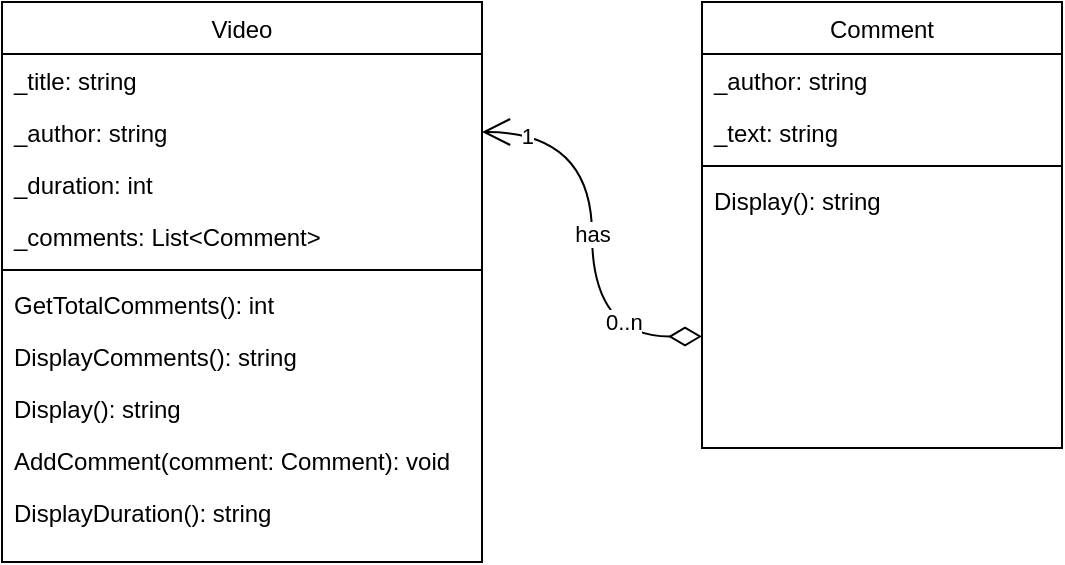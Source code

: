 <mxfile version="24.8.2" pages="2">
  <diagram id="C5RBs43oDa-KdzZeNtuy" name="Foundation-1-Abstraction-YoutubeVideos">
    <mxGraphModel dx="1195" dy="643" grid="1" gridSize="10" guides="1" tooltips="1" connect="1" arrows="1" fold="1" page="1" pageScale="1" pageWidth="827" pageHeight="1169" math="0" shadow="0">
      <root>
        <mxCell id="WIyWlLk6GJQsqaUBKTNV-0" />
        <mxCell id="WIyWlLk6GJQsqaUBKTNV-1" parent="WIyWlLk6GJQsqaUBKTNV-0" />
        <mxCell id="I0n2XorUc1BIHomMszHZ-9" value="Video" style="swimlane;fontStyle=0;align=center;verticalAlign=top;childLayout=stackLayout;horizontal=1;startSize=26;horizontalStack=0;resizeParent=1;resizeLast=0;collapsible=1;marginBottom=0;rounded=0;shadow=0;strokeWidth=1;" parent="WIyWlLk6GJQsqaUBKTNV-1" vertex="1">
          <mxGeometry x="90" y="470" width="240" height="280" as="geometry">
            <mxRectangle x="90" y="477" width="160" height="26" as="alternateBounds" />
          </mxGeometry>
        </mxCell>
        <mxCell id="I0n2XorUc1BIHomMszHZ-10" value="_title: string" style="text;align=left;verticalAlign=top;spacingLeft=4;spacingRight=4;overflow=hidden;rotatable=0;points=[[0,0.5],[1,0.5]];portConstraint=eastwest;" parent="I0n2XorUc1BIHomMszHZ-9" vertex="1">
          <mxGeometry y="26" width="240" height="26" as="geometry" />
        </mxCell>
        <mxCell id="I0n2XorUc1BIHomMszHZ-11" value="_author: string" style="text;align=left;verticalAlign=top;spacingLeft=4;spacingRight=4;overflow=hidden;rotatable=0;points=[[0,0.5],[1,0.5]];portConstraint=eastwest;rounded=0;shadow=0;html=0;" parent="I0n2XorUc1BIHomMszHZ-9" vertex="1">
          <mxGeometry y="52" width="240" height="26" as="geometry" />
        </mxCell>
        <mxCell id="I0n2XorUc1BIHomMszHZ-12" value="_duration: int" style="text;align=left;verticalAlign=top;spacingLeft=4;spacingRight=4;overflow=hidden;rotatable=0;points=[[0,0.5],[1,0.5]];portConstraint=eastwest;rounded=0;shadow=0;html=0;" parent="I0n2XorUc1BIHomMszHZ-9" vertex="1">
          <mxGeometry y="78" width="240" height="26" as="geometry" />
        </mxCell>
        <mxCell id="I0n2XorUc1BIHomMszHZ-13" value="_comments: List&lt;Comment&gt;" style="text;align=left;verticalAlign=top;spacingLeft=4;spacingRight=4;overflow=hidden;rotatable=0;points=[[0,0.5],[1,0.5]];portConstraint=eastwest;rounded=0;shadow=0;html=0;" parent="I0n2XorUc1BIHomMszHZ-9" vertex="1">
          <mxGeometry y="104" width="240" height="26" as="geometry" />
        </mxCell>
        <mxCell id="I0n2XorUc1BIHomMszHZ-15" value="" style="line;html=1;strokeWidth=1;align=left;verticalAlign=middle;spacingTop=-1;spacingLeft=3;spacingRight=3;rotatable=0;labelPosition=right;points=[];portConstraint=eastwest;" parent="I0n2XorUc1BIHomMszHZ-9" vertex="1">
          <mxGeometry y="130" width="240" height="8" as="geometry" />
        </mxCell>
        <mxCell id="I0n2XorUc1BIHomMszHZ-16" value="GetTotalComments(): int" style="text;align=left;verticalAlign=top;spacingLeft=4;spacingRight=4;overflow=hidden;rotatable=0;points=[[0,0.5],[1,0.5]];portConstraint=eastwest;" parent="I0n2XorUc1BIHomMszHZ-9" vertex="1">
          <mxGeometry y="138" width="240" height="26" as="geometry" />
        </mxCell>
        <mxCell id="I0n2XorUc1BIHomMszHZ-27" value="DisplayComments(): string" style="text;align=left;verticalAlign=top;spacingLeft=4;spacingRight=4;overflow=hidden;rotatable=0;points=[[0,0.5],[1,0.5]];portConstraint=eastwest;" parent="I0n2XorUc1BIHomMszHZ-9" vertex="1">
          <mxGeometry y="164" width="240" height="26" as="geometry" />
        </mxCell>
        <mxCell id="I0n2XorUc1BIHomMszHZ-29" value="Display(): string" style="text;align=left;verticalAlign=top;spacingLeft=4;spacingRight=4;overflow=hidden;rotatable=0;points=[[0,0.5],[1,0.5]];portConstraint=eastwest;" parent="I0n2XorUc1BIHomMszHZ-9" vertex="1">
          <mxGeometry y="190" width="240" height="26" as="geometry" />
        </mxCell>
        <mxCell id="I0n2XorUc1BIHomMszHZ-30" value="AddComment(comment: Comment): void" style="text;align=left;verticalAlign=top;spacingLeft=4;spacingRight=4;overflow=hidden;rotatable=0;points=[[0,0.5],[1,0.5]];portConstraint=eastwest;" parent="I0n2XorUc1BIHomMszHZ-9" vertex="1">
          <mxGeometry y="216" width="240" height="26" as="geometry" />
        </mxCell>
        <mxCell id="I0n2XorUc1BIHomMszHZ-31" value="DisplayDuration(): string" style="text;align=left;verticalAlign=top;spacingLeft=4;spacingRight=4;overflow=hidden;rotatable=0;points=[[0,0.5],[1,0.5]];portConstraint=eastwest;" parent="I0n2XorUc1BIHomMszHZ-9" vertex="1">
          <mxGeometry y="242" width="240" height="26" as="geometry" />
        </mxCell>
        <mxCell id="I0n2XorUc1BIHomMszHZ-19" value="Comment" style="swimlane;fontStyle=0;align=center;verticalAlign=top;childLayout=stackLayout;horizontal=1;startSize=26;horizontalStack=0;resizeParent=1;resizeLast=0;collapsible=1;marginBottom=0;rounded=0;shadow=0;strokeWidth=1;" parent="WIyWlLk6GJQsqaUBKTNV-1" vertex="1">
          <mxGeometry x="440" y="470" width="180" height="223" as="geometry">
            <mxRectangle x="550" y="140" width="160" height="26" as="alternateBounds" />
          </mxGeometry>
        </mxCell>
        <mxCell id="I0n2XorUc1BIHomMszHZ-21" value="_author: string" style="text;align=left;verticalAlign=top;spacingLeft=4;spacingRight=4;overflow=hidden;rotatable=0;points=[[0,0.5],[1,0.5]];portConstraint=eastwest;rounded=0;shadow=0;html=0;" parent="I0n2XorUc1BIHomMszHZ-19" vertex="1">
          <mxGeometry y="26" width="180" height="26" as="geometry" />
        </mxCell>
        <mxCell id="I0n2XorUc1BIHomMszHZ-22" value="_text: string" style="text;align=left;verticalAlign=top;spacingLeft=4;spacingRight=4;overflow=hidden;rotatable=0;points=[[0,0.5],[1,0.5]];portConstraint=eastwest;rounded=0;shadow=0;html=0;" parent="I0n2XorUc1BIHomMszHZ-19" vertex="1">
          <mxGeometry y="52" width="180" height="26" as="geometry" />
        </mxCell>
        <mxCell id="I0n2XorUc1BIHomMszHZ-24" value="" style="line;html=1;strokeWidth=1;align=left;verticalAlign=middle;spacingTop=-1;spacingLeft=3;spacingRight=3;rotatable=0;labelPosition=right;points=[];portConstraint=eastwest;" parent="I0n2XorUc1BIHomMszHZ-19" vertex="1">
          <mxGeometry y="78" width="180" height="8" as="geometry" />
        </mxCell>
        <mxCell id="I0n2XorUc1BIHomMszHZ-28" value="Display(): string" style="text;align=left;verticalAlign=top;spacingLeft=4;spacingRight=4;overflow=hidden;rotatable=0;points=[[0,0.5],[1,0.5]];portConstraint=eastwest;" parent="I0n2XorUc1BIHomMszHZ-19" vertex="1">
          <mxGeometry y="86" width="180" height="26" as="geometry" />
        </mxCell>
        <mxCell id="fMLgGHL5KoC-L9a8D2_Y-0" value="has" style="endArrow=open;html=1;endSize=12;startArrow=diamondThin;startSize=14;startFill=0;edgeStyle=orthogonalEdgeStyle;rounded=0;entryX=1;entryY=0.5;entryDx=0;entryDy=0;exitX=0;exitY=0.75;exitDx=0;exitDy=0;curved=1;" edge="1" parent="WIyWlLk6GJQsqaUBKTNV-1" source="I0n2XorUc1BIHomMszHZ-19" target="I0n2XorUc1BIHomMszHZ-11">
          <mxGeometry relative="1" as="geometry">
            <mxPoint x="360" y="600" as="sourcePoint" />
            <mxPoint x="520" y="600" as="targetPoint" />
          </mxGeometry>
        </mxCell>
        <mxCell id="fMLgGHL5KoC-L9a8D2_Y-1" value="0..n" style="edgeLabel;resizable=0;html=1;align=left;verticalAlign=top;" connectable="0" vertex="1" parent="fMLgGHL5KoC-L9a8D2_Y-0">
          <mxGeometry x="-1" relative="1" as="geometry">
            <mxPoint x="-50" y="-20" as="offset" />
          </mxGeometry>
        </mxCell>
        <mxCell id="fMLgGHL5KoC-L9a8D2_Y-2" value="1" style="edgeLabel;resizable=0;html=1;align=right;verticalAlign=top;" connectable="0" vertex="1" parent="fMLgGHL5KoC-L9a8D2_Y-0">
          <mxGeometry x="1" relative="1" as="geometry">
            <mxPoint x="27" y="-11" as="offset" />
          </mxGeometry>
        </mxCell>
      </root>
    </mxGraphModel>
  </diagram>
  <diagram id="MlUfs3jOdOHmE_-8-LRO" name="Foundation-2-Encapsulation-ProductOrdering">
    <mxGraphModel dx="1195" dy="643" grid="1" gridSize="10" guides="1" tooltips="1" connect="1" arrows="1" fold="1" page="1" pageScale="1" pageWidth="827" pageHeight="1169" math="0" shadow="0">
      <root>
        <mxCell id="0" />
        <mxCell id="1" parent="0" />
        <mxCell id="Zm_FDfbiMGHqyERsivsD-1" value="Product" style="swimlane;fontStyle=0;align=center;verticalAlign=top;childLayout=stackLayout;horizontal=1;startSize=26;horizontalStack=0;resizeParent=1;resizeLast=0;collapsible=1;marginBottom=0;rounded=0;shadow=0;strokeWidth=1;" vertex="1" parent="1">
          <mxGeometry x="80" y="160" width="160" height="190" as="geometry">
            <mxRectangle x="90" y="477" width="160" height="26" as="alternateBounds" />
          </mxGeometry>
        </mxCell>
        <mxCell id="Zm_FDfbiMGHqyERsivsD-2" value="_id: string" style="text;align=left;verticalAlign=top;spacingLeft=4;spacingRight=4;overflow=hidden;rotatable=0;points=[[0,0.5],[1,0.5]];portConstraint=eastwest;" vertex="1" parent="Zm_FDfbiMGHqyERsivsD-1">
          <mxGeometry y="26" width="160" height="26" as="geometry" />
        </mxCell>
        <mxCell id="43fX6ty83oQRE7cbnn4Y-1" value="_name: string" style="text;align=left;verticalAlign=top;spacingLeft=4;spacingRight=4;overflow=hidden;rotatable=0;points=[[0,0.5],[1,0.5]];portConstraint=eastwest;rounded=0;shadow=0;html=0;" vertex="1" parent="Zm_FDfbiMGHqyERsivsD-1">
          <mxGeometry y="52" width="160" height="26" as="geometry" />
        </mxCell>
        <mxCell id="Zm_FDfbiMGHqyERsivsD-3" value="_price: double" style="text;align=left;verticalAlign=top;spacingLeft=4;spacingRight=4;overflow=hidden;rotatable=0;points=[[0,0.5],[1,0.5]];portConstraint=eastwest;rounded=0;shadow=0;html=0;" vertex="1" parent="Zm_FDfbiMGHqyERsivsD-1">
          <mxGeometry y="78" width="160" height="26" as="geometry" />
        </mxCell>
        <mxCell id="Zm_FDfbiMGHqyERsivsD-4" value="_quantity: int" style="text;align=left;verticalAlign=top;spacingLeft=4;spacingRight=4;overflow=hidden;rotatable=0;points=[[0,0.5],[1,0.5]];portConstraint=eastwest;rounded=0;shadow=0;html=0;" vertex="1" parent="Zm_FDfbiMGHqyERsivsD-1">
          <mxGeometry y="104" width="160" height="26" as="geometry" />
        </mxCell>
        <mxCell id="Zm_FDfbiMGHqyERsivsD-6" value="" style="line;html=1;strokeWidth=1;align=left;verticalAlign=middle;spacingTop=-1;spacingLeft=3;spacingRight=3;rotatable=0;labelPosition=right;points=[];portConstraint=eastwest;" vertex="1" parent="Zm_FDfbiMGHqyERsivsD-1">
          <mxGeometry y="130" width="160" height="8" as="geometry" />
        </mxCell>
        <mxCell id="Zm_FDfbiMGHqyERsivsD-7" value="CalculateTotal(): double" style="text;align=left;verticalAlign=top;spacingLeft=4;spacingRight=4;overflow=hidden;rotatable=0;points=[[0,0.5],[1,0.5]];portConstraint=eastwest;" vertex="1" parent="Zm_FDfbiMGHqyERsivsD-1">
          <mxGeometry y="138" width="160" height="26" as="geometry" />
        </mxCell>
        <mxCell id="Zm_FDfbiMGHqyERsivsD-9" value="Display(): string" style="text;align=left;verticalAlign=top;spacingLeft=4;spacingRight=4;overflow=hidden;rotatable=0;points=[[0,0.5],[1,0.5]];portConstraint=eastwest;" vertex="1" parent="Zm_FDfbiMGHqyERsivsD-1">
          <mxGeometry y="164" width="160" height="26" as="geometry" />
        </mxCell>
        <mxCell id="Zm_FDfbiMGHqyERsivsD-12" value="Customer" style="swimlane;fontStyle=0;align=center;verticalAlign=top;childLayout=stackLayout;horizontal=1;startSize=26;horizontalStack=0;resizeParent=1;resizeLast=0;collapsible=1;marginBottom=0;rounded=0;shadow=0;strokeWidth=1;" vertex="1" parent="1">
          <mxGeometry x="280" y="160" width="150" height="177" as="geometry">
            <mxRectangle x="550" y="140" width="160" height="26" as="alternateBounds" />
          </mxGeometry>
        </mxCell>
        <mxCell id="Zm_FDfbiMGHqyERsivsD-13" value="_name: string" style="text;align=left;verticalAlign=top;spacingLeft=4;spacingRight=4;overflow=hidden;rotatable=0;points=[[0,0.5],[1,0.5]];portConstraint=eastwest;rounded=0;shadow=0;html=0;" vertex="1" parent="Zm_FDfbiMGHqyERsivsD-12">
          <mxGeometry y="26" width="150" height="26" as="geometry" />
        </mxCell>
        <mxCell id="Zm_FDfbiMGHqyERsivsD-14" value="_address: Address" style="text;align=left;verticalAlign=top;spacingLeft=4;spacingRight=4;overflow=hidden;rotatable=0;points=[[0,0.5],[1,0.5]];portConstraint=eastwest;rounded=0;shadow=0;html=0;" vertex="1" parent="Zm_FDfbiMGHqyERsivsD-12">
          <mxGeometry y="52" width="150" height="26" as="geometry" />
        </mxCell>
        <mxCell id="Zm_FDfbiMGHqyERsivsD-15" value="" style="line;html=1;strokeWidth=1;align=left;verticalAlign=middle;spacingTop=-1;spacingLeft=3;spacingRight=3;rotatable=0;labelPosition=right;points=[];portConstraint=eastwest;" vertex="1" parent="Zm_FDfbiMGHqyERsivsD-12">
          <mxGeometry y="78" width="150" height="8" as="geometry" />
        </mxCell>
        <mxCell id="Zm_FDfbiMGHqyERsivsD-16" value="LivesinUSA(): boolean" style="text;align=left;verticalAlign=top;spacingLeft=4;spacingRight=4;overflow=hidden;rotatable=0;points=[[0,0.5],[1,0.5]];portConstraint=eastwest;" vertex="1" parent="Zm_FDfbiMGHqyERsivsD-12">
          <mxGeometry y="86" width="150" height="26" as="geometry" />
        </mxCell>
        <mxCell id="43fX6ty83oQRE7cbnn4Y-2" value="GetName(): string" style="text;align=left;verticalAlign=top;spacingLeft=4;spacingRight=4;overflow=hidden;rotatable=0;points=[[0,0.5],[1,0.5]];portConstraint=eastwest;" vertex="1" parent="Zm_FDfbiMGHqyERsivsD-12">
          <mxGeometry y="112" width="150" height="26" as="geometry" />
        </mxCell>
        <mxCell id="43fX6ty83oQRE7cbnn4Y-3" value="GetAddress(): Address" style="text;align=left;verticalAlign=top;spacingLeft=4;spacingRight=4;overflow=hidden;rotatable=0;points=[[0,0.5],[1,0.5]];portConstraint=eastwest;" vertex="1" parent="Zm_FDfbiMGHqyERsivsD-12">
          <mxGeometry y="138" width="150" height="26" as="geometry" />
        </mxCell>
        <mxCell id="Zm_FDfbiMGHqyERsivsD-17" value="Address" style="swimlane;fontStyle=0;align=center;verticalAlign=top;childLayout=stackLayout;horizontal=1;startSize=26;horizontalStack=0;resizeParent=1;resizeLast=0;collapsible=1;marginBottom=0;rounded=0;shadow=0;strokeWidth=1;" vertex="1" parent="1">
          <mxGeometry x="520" y="160" width="150" height="200" as="geometry">
            <mxRectangle x="550" y="140" width="160" height="26" as="alternateBounds" />
          </mxGeometry>
        </mxCell>
        <mxCell id="Zm_FDfbiMGHqyERsivsD-18" value="_streetAddress: string" style="text;align=left;verticalAlign=top;spacingLeft=4;spacingRight=4;overflow=hidden;rotatable=0;points=[[0,0.5],[1,0.5]];portConstraint=eastwest;rounded=0;shadow=0;html=0;" vertex="1" parent="Zm_FDfbiMGHqyERsivsD-17">
          <mxGeometry y="26" width="150" height="26" as="geometry" />
        </mxCell>
        <mxCell id="Zm_FDfbiMGHqyERsivsD-19" value="_city: string" style="text;align=left;verticalAlign=top;spacingLeft=4;spacingRight=4;overflow=hidden;rotatable=0;points=[[0,0.5],[1,0.5]];portConstraint=eastwest;rounded=0;shadow=0;html=0;" vertex="1" parent="Zm_FDfbiMGHqyERsivsD-17">
          <mxGeometry y="52" width="150" height="26" as="geometry" />
        </mxCell>
        <mxCell id="Zm_FDfbiMGHqyERsivsD-32" value="_state: string" style="text;align=left;verticalAlign=top;spacingLeft=4;spacingRight=4;overflow=hidden;rotatable=0;points=[[0,0.5],[1,0.5]];portConstraint=eastwest;rounded=0;shadow=0;html=0;" vertex="1" parent="Zm_FDfbiMGHqyERsivsD-17">
          <mxGeometry y="78" width="150" height="26" as="geometry" />
        </mxCell>
        <mxCell id="Zm_FDfbiMGHqyERsivsD-33" value="_country: string" style="text;align=left;verticalAlign=top;spacingLeft=4;spacingRight=4;overflow=hidden;rotatable=0;points=[[0,0.5],[1,0.5]];portConstraint=eastwest;rounded=0;shadow=0;html=0;" vertex="1" parent="Zm_FDfbiMGHqyERsivsD-17">
          <mxGeometry y="104" width="150" height="26" as="geometry" />
        </mxCell>
        <mxCell id="Zm_FDfbiMGHqyERsivsD-20" value="" style="line;html=1;strokeWidth=1;align=left;verticalAlign=middle;spacingTop=-1;spacingLeft=3;spacingRight=3;rotatable=0;labelPosition=right;points=[];portConstraint=eastwest;" vertex="1" parent="Zm_FDfbiMGHqyERsivsD-17">
          <mxGeometry y="130" width="150" height="16" as="geometry" />
        </mxCell>
        <mxCell id="Zm_FDfbiMGHqyERsivsD-34" value="Display(): string" style="text;align=left;verticalAlign=top;spacingLeft=4;spacingRight=4;overflow=hidden;rotatable=0;points=[[0,0.5],[1,0.5]];portConstraint=eastwest;" vertex="1" parent="Zm_FDfbiMGHqyERsivsD-17">
          <mxGeometry y="146" width="150" height="26" as="geometry" />
        </mxCell>
        <mxCell id="Zm_FDfbiMGHqyERsivsD-21" value="IsCountryUSA(): boolean" style="text;align=left;verticalAlign=top;spacingLeft=4;spacingRight=4;overflow=hidden;rotatable=0;points=[[0,0.5],[1,0.5]];portConstraint=eastwest;" vertex="1" parent="Zm_FDfbiMGHqyERsivsD-17">
          <mxGeometry y="172" width="150" height="26" as="geometry" />
        </mxCell>
        <mxCell id="Zm_FDfbiMGHqyERsivsD-22" value="Order" style="swimlane;fontStyle=0;align=center;verticalAlign=top;childLayout=stackLayout;horizontal=1;startSize=26;horizontalStack=0;resizeParent=1;resizeLast=0;collapsible=1;marginBottom=0;rounded=0;shadow=0;strokeWidth=1;" vertex="1" parent="1">
          <mxGeometry x="120" y="430" width="210" height="242" as="geometry">
            <mxRectangle x="550" y="140" width="160" height="26" as="alternateBounds" />
          </mxGeometry>
        </mxCell>
        <mxCell id="Zm_FDfbiMGHqyERsivsD-23" value="_products: List&lt;Product&gt;" style="text;align=left;verticalAlign=top;spacingLeft=4;spacingRight=4;overflow=hidden;rotatable=0;points=[[0,0.5],[1,0.5]];portConstraint=eastwest;rounded=0;shadow=0;html=0;" vertex="1" parent="Zm_FDfbiMGHqyERsivsD-22">
          <mxGeometry y="26" width="210" height="26" as="geometry" />
        </mxCell>
        <mxCell id="Zm_FDfbiMGHqyERsivsD-24" value="_customer: Customer" style="text;align=left;verticalAlign=top;spacingLeft=4;spacingRight=4;overflow=hidden;rotatable=0;points=[[0,0.5],[1,0.5]];portConstraint=eastwest;rounded=0;shadow=0;html=0;" vertex="1" parent="Zm_FDfbiMGHqyERsivsD-22">
          <mxGeometry y="52" width="210" height="26" as="geometry" />
        </mxCell>
        <mxCell id="Zm_FDfbiMGHqyERsivsD-25" value="" style="line;html=1;strokeWidth=1;align=left;verticalAlign=middle;spacingTop=-1;spacingLeft=3;spacingRight=3;rotatable=0;labelPosition=right;points=[];portConstraint=eastwest;" vertex="1" parent="Zm_FDfbiMGHqyERsivsD-22">
          <mxGeometry y="78" width="210" height="8" as="geometry" />
        </mxCell>
        <mxCell id="Zm_FDfbiMGHqyERsivsD-26" value="CalculateTotalCost(): double" style="text;align=left;verticalAlign=top;spacingLeft=4;spacingRight=4;overflow=hidden;rotatable=0;points=[[0,0.5],[1,0.5]];portConstraint=eastwest;" vertex="1" parent="Zm_FDfbiMGHqyERsivsD-22">
          <mxGeometry y="86" width="210" height="26" as="geometry" />
        </mxCell>
        <mxCell id="Zm_FDfbiMGHqyERsivsD-27" value="DisplayPackingLabel(): string" style="text;align=left;verticalAlign=top;spacingLeft=4;spacingRight=4;overflow=hidden;rotatable=0;points=[[0,0.5],[1,0.5]];portConstraint=eastwest;" vertex="1" parent="Zm_FDfbiMGHqyERsivsD-22">
          <mxGeometry y="112" width="210" height="26" as="geometry" />
        </mxCell>
        <mxCell id="Zm_FDfbiMGHqyERsivsD-28" value="DisplayShippingLabel(): string" style="text;align=left;verticalAlign=top;spacingLeft=4;spacingRight=4;overflow=hidden;rotatable=0;points=[[0,0.5],[1,0.5]];portConstraint=eastwest;" vertex="1" parent="Zm_FDfbiMGHqyERsivsD-22">
          <mxGeometry y="138" width="210" height="26" as="geometry" />
        </mxCell>
        <mxCell id="Zm_FDfbiMGHqyERsivsD-29" value="GetShippingCost(): double" style="text;align=left;verticalAlign=top;spacingLeft=4;spacingRight=4;overflow=hidden;rotatable=0;points=[[0,0.5],[1,0.5]];portConstraint=eastwest;" vertex="1" parent="Zm_FDfbiMGHqyERsivsD-22">
          <mxGeometry y="164" width="210" height="26" as="geometry" />
        </mxCell>
        <mxCell id="Zm_FDfbiMGHqyERsivsD-30" value="DisplayProducts(): string" style="text;align=left;verticalAlign=top;spacingLeft=4;spacingRight=4;overflow=hidden;rotatable=0;points=[[0,0.5],[1,0.5]];portConstraint=eastwest;" vertex="1" parent="Zm_FDfbiMGHqyERsivsD-22">
          <mxGeometry y="190" width="210" height="26" as="geometry" />
        </mxCell>
        <mxCell id="43fX6ty83oQRE7cbnn4Y-4" value="AddProduct(product: Product): void" style="text;align=left;verticalAlign=top;spacingLeft=4;spacingRight=4;overflow=hidden;rotatable=0;points=[[0,0.5],[1,0.5]];portConstraint=eastwest;" vertex="1" parent="Zm_FDfbiMGHqyERsivsD-22">
          <mxGeometry y="216" width="210" height="24" as="geometry" />
        </mxCell>
        <mxCell id="Zm_FDfbiMGHqyERsivsD-35" value="has" style="endArrow=open;html=1;endSize=12;startArrow=diamondThin;startSize=14;startFill=0;edgeStyle=orthogonalEdgeStyle;rounded=0;entryX=0.5;entryY=0;entryDx=0;entryDy=0;exitX=0.5;exitY=1;exitDx=0;exitDy=0;curved=1;" edge="1" parent="1" source="Zm_FDfbiMGHqyERsivsD-1" target="Zm_FDfbiMGHqyERsivsD-22">
          <mxGeometry relative="1" as="geometry">
            <mxPoint x="220" y="410" as="sourcePoint" />
            <mxPoint x="380" y="410" as="targetPoint" />
          </mxGeometry>
        </mxCell>
        <mxCell id="Zm_FDfbiMGHqyERsivsD-36" value="0..n" style="edgeLabel;resizable=0;html=1;align=left;verticalAlign=top;" connectable="0" vertex="1" parent="Zm_FDfbiMGHqyERsivsD-35">
          <mxGeometry x="-1" relative="1" as="geometry">
            <mxPoint x="10" as="offset" />
          </mxGeometry>
        </mxCell>
        <mxCell id="Zm_FDfbiMGHqyERsivsD-39" value="1" style="edgeLabel;html=1;align=center;verticalAlign=middle;resizable=0;points=[];" vertex="1" connectable="0" parent="Zm_FDfbiMGHqyERsivsD-35">
          <mxGeometry x="0.869" relative="1" as="geometry">
            <mxPoint y="-7" as="offset" />
          </mxGeometry>
        </mxCell>
        <mxCell id="Zm_FDfbiMGHqyERsivsD-43" value="has" style="endArrow=open;html=1;endSize=12;startArrow=diamondThin;startSize=14;startFill=0;edgeStyle=orthogonalEdgeStyle;rounded=0;exitX=0.5;exitY=1;exitDx=0;exitDy=0;curved=1;entryX=0.74;entryY=-0.003;entryDx=0;entryDy=0;entryPerimeter=0;" edge="1" parent="1" source="Zm_FDfbiMGHqyERsivsD-12" target="Zm_FDfbiMGHqyERsivsD-22">
          <mxGeometry relative="1" as="geometry">
            <mxPoint x="290" y="350" as="sourcePoint" />
            <mxPoint x="450" y="350" as="targetPoint" />
          </mxGeometry>
        </mxCell>
        <mxCell id="Zm_FDfbiMGHqyERsivsD-44" value="1" style="edgeLabel;resizable=0;html=1;align=left;verticalAlign=top;" connectable="0" vertex="1" parent="Zm_FDfbiMGHqyERsivsD-43">
          <mxGeometry x="-1" relative="1" as="geometry">
            <mxPoint x="-5" y="13" as="offset" />
          </mxGeometry>
        </mxCell>
        <mxCell id="Zm_FDfbiMGHqyERsivsD-45" value="1" style="edgeLabel;resizable=0;html=1;align=right;verticalAlign=top;" connectable="0" vertex="1" parent="Zm_FDfbiMGHqyERsivsD-43">
          <mxGeometry x="1" relative="1" as="geometry">
            <mxPoint x="7" y="-39" as="offset" />
          </mxGeometry>
        </mxCell>
        <mxCell id="Zm_FDfbiMGHqyERsivsD-46" value="lives at" style="endArrow=open;html=1;endSize=12;startArrow=diamondThin;startSize=14;startFill=0;edgeStyle=orthogonalEdgeStyle;rounded=0;exitX=0;exitY=0.5;exitDx=0;exitDy=0;entryX=1;entryY=0.5;entryDx=0;entryDy=0;curved=1;" edge="1" parent="1" source="Zm_FDfbiMGHqyERsivsD-32" target="Zm_FDfbiMGHqyERsivsD-13">
          <mxGeometry relative="1" as="geometry">
            <mxPoint x="400" y="340" as="sourcePoint" />
            <mxPoint x="560" y="340" as="targetPoint" />
          </mxGeometry>
        </mxCell>
        <mxCell id="Zm_FDfbiMGHqyERsivsD-47" value="1" style="edgeLabel;resizable=0;html=1;align=left;verticalAlign=top;" connectable="0" vertex="1" parent="Zm_FDfbiMGHqyERsivsD-46">
          <mxGeometry x="-1" relative="1" as="geometry">
            <mxPoint x="-20" y="-1" as="offset" />
          </mxGeometry>
        </mxCell>
        <mxCell id="Zm_FDfbiMGHqyERsivsD-48" value="1" style="edgeLabel;resizable=0;html=1;align=right;verticalAlign=top;" connectable="0" vertex="1" parent="Zm_FDfbiMGHqyERsivsD-46">
          <mxGeometry x="1" relative="1" as="geometry">
            <mxPoint x="30" y="-9" as="offset" />
          </mxGeometry>
        </mxCell>
      </root>
    </mxGraphModel>
  </diagram>
</mxfile>
